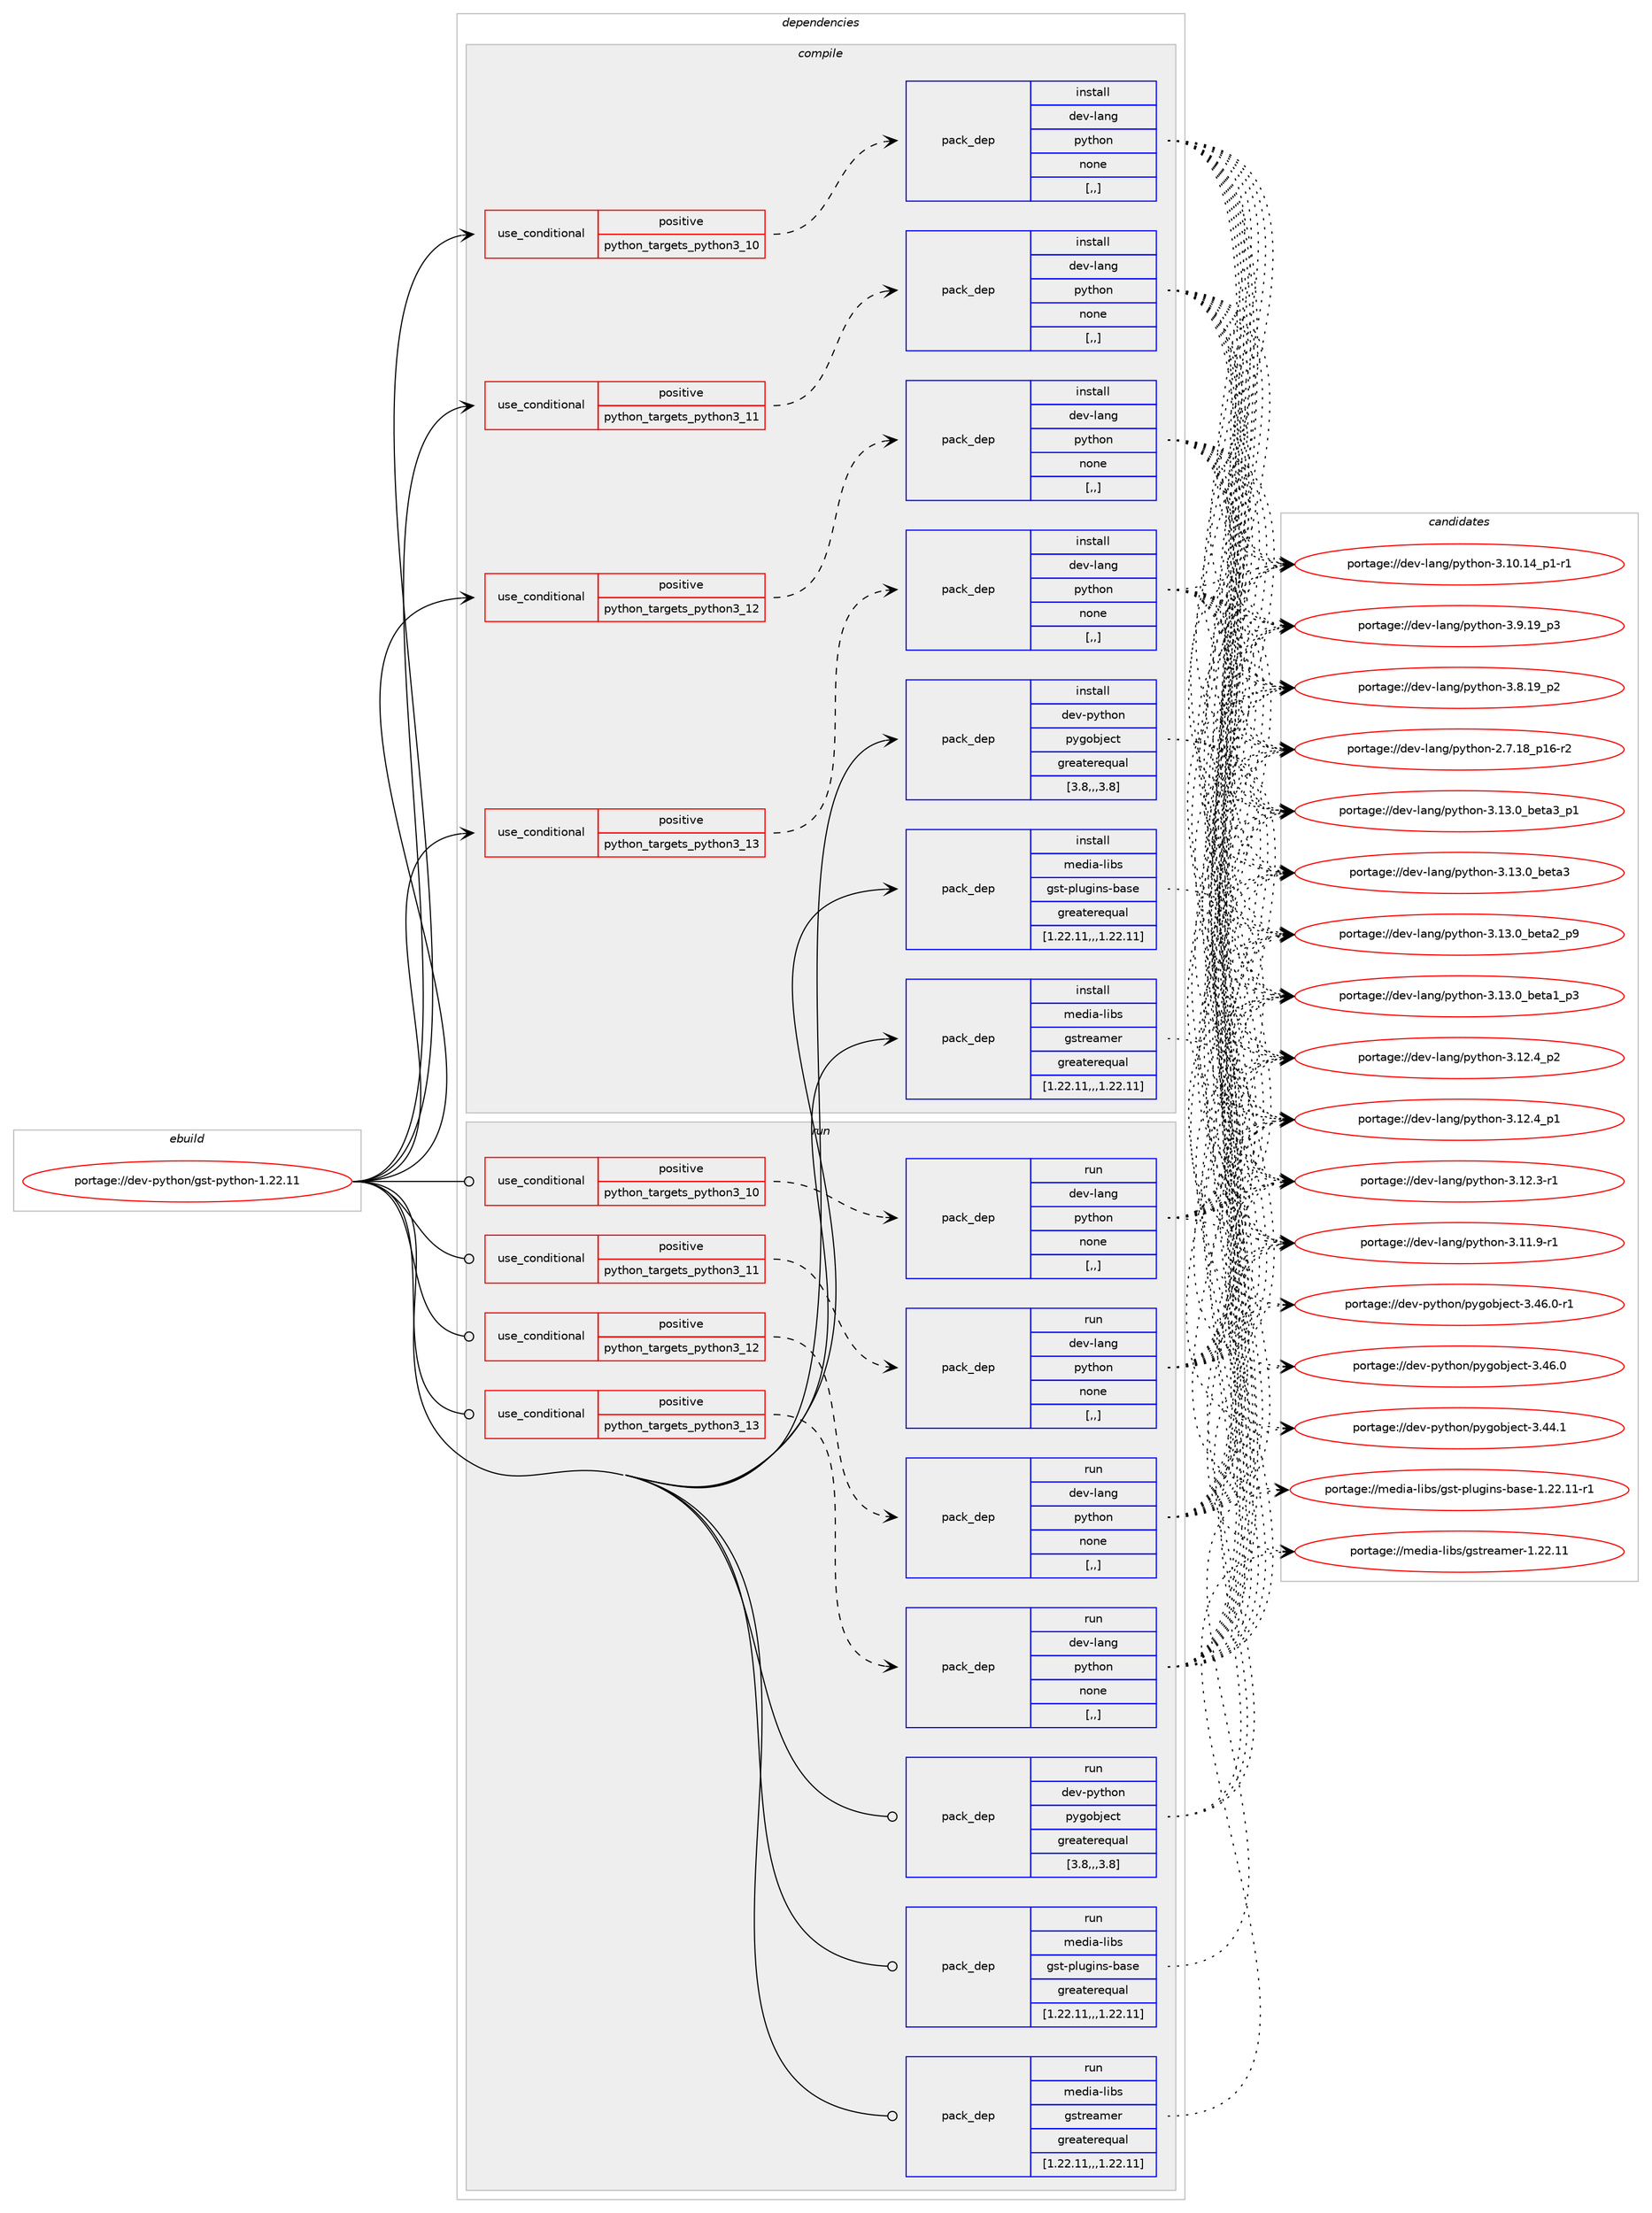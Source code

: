 digraph prolog {

# *************
# Graph options
# *************

newrank=true;
concentrate=true;
compound=true;
graph [rankdir=LR,fontname=Helvetica,fontsize=10,ranksep=1.5];#, ranksep=2.5, nodesep=0.2];
edge  [arrowhead=vee];
node  [fontname=Helvetica,fontsize=10];

# **********
# The ebuild
# **********

subgraph cluster_leftcol {
color=gray;
label=<<i>ebuild</i>>;
id [label="portage://dev-python/gst-python-1.22.11", color=red, width=4, href="../dev-python/gst-python-1.22.11.svg"];
}

# ****************
# The dependencies
# ****************

subgraph cluster_midcol {
color=gray;
label=<<i>dependencies</i>>;
subgraph cluster_compile {
fillcolor="#eeeeee";
style=filled;
label=<<i>compile</i>>;
subgraph cond33074 {
dependency146870 [label=<<TABLE BORDER="0" CELLBORDER="1" CELLSPACING="0" CELLPADDING="4"><TR><TD ROWSPAN="3" CELLPADDING="10">use_conditional</TD></TR><TR><TD>positive</TD></TR><TR><TD>python_targets_python3_10</TD></TR></TABLE>>, shape=none, color=red];
subgraph pack112547 {
dependency146871 [label=<<TABLE BORDER="0" CELLBORDER="1" CELLSPACING="0" CELLPADDING="4" WIDTH="220"><TR><TD ROWSPAN="6" CELLPADDING="30">pack_dep</TD></TR><TR><TD WIDTH="110">install</TD></TR><TR><TD>dev-lang</TD></TR><TR><TD>python</TD></TR><TR><TD>none</TD></TR><TR><TD>[,,]</TD></TR></TABLE>>, shape=none, color=blue];
}
dependency146870:e -> dependency146871:w [weight=20,style="dashed",arrowhead="vee"];
}
id:e -> dependency146870:w [weight=20,style="solid",arrowhead="vee"];
subgraph cond33075 {
dependency146872 [label=<<TABLE BORDER="0" CELLBORDER="1" CELLSPACING="0" CELLPADDING="4"><TR><TD ROWSPAN="3" CELLPADDING="10">use_conditional</TD></TR><TR><TD>positive</TD></TR><TR><TD>python_targets_python3_11</TD></TR></TABLE>>, shape=none, color=red];
subgraph pack112548 {
dependency146873 [label=<<TABLE BORDER="0" CELLBORDER="1" CELLSPACING="0" CELLPADDING="4" WIDTH="220"><TR><TD ROWSPAN="6" CELLPADDING="30">pack_dep</TD></TR><TR><TD WIDTH="110">install</TD></TR><TR><TD>dev-lang</TD></TR><TR><TD>python</TD></TR><TR><TD>none</TD></TR><TR><TD>[,,]</TD></TR></TABLE>>, shape=none, color=blue];
}
dependency146872:e -> dependency146873:w [weight=20,style="dashed",arrowhead="vee"];
}
id:e -> dependency146872:w [weight=20,style="solid",arrowhead="vee"];
subgraph cond33076 {
dependency146874 [label=<<TABLE BORDER="0" CELLBORDER="1" CELLSPACING="0" CELLPADDING="4"><TR><TD ROWSPAN="3" CELLPADDING="10">use_conditional</TD></TR><TR><TD>positive</TD></TR><TR><TD>python_targets_python3_12</TD></TR></TABLE>>, shape=none, color=red];
subgraph pack112549 {
dependency146875 [label=<<TABLE BORDER="0" CELLBORDER="1" CELLSPACING="0" CELLPADDING="4" WIDTH="220"><TR><TD ROWSPAN="6" CELLPADDING="30">pack_dep</TD></TR><TR><TD WIDTH="110">install</TD></TR><TR><TD>dev-lang</TD></TR><TR><TD>python</TD></TR><TR><TD>none</TD></TR><TR><TD>[,,]</TD></TR></TABLE>>, shape=none, color=blue];
}
dependency146874:e -> dependency146875:w [weight=20,style="dashed",arrowhead="vee"];
}
id:e -> dependency146874:w [weight=20,style="solid",arrowhead="vee"];
subgraph cond33077 {
dependency146876 [label=<<TABLE BORDER="0" CELLBORDER="1" CELLSPACING="0" CELLPADDING="4"><TR><TD ROWSPAN="3" CELLPADDING="10">use_conditional</TD></TR><TR><TD>positive</TD></TR><TR><TD>python_targets_python3_13</TD></TR></TABLE>>, shape=none, color=red];
subgraph pack112550 {
dependency146877 [label=<<TABLE BORDER="0" CELLBORDER="1" CELLSPACING="0" CELLPADDING="4" WIDTH="220"><TR><TD ROWSPAN="6" CELLPADDING="30">pack_dep</TD></TR><TR><TD WIDTH="110">install</TD></TR><TR><TD>dev-lang</TD></TR><TR><TD>python</TD></TR><TR><TD>none</TD></TR><TR><TD>[,,]</TD></TR></TABLE>>, shape=none, color=blue];
}
dependency146876:e -> dependency146877:w [weight=20,style="dashed",arrowhead="vee"];
}
id:e -> dependency146876:w [weight=20,style="solid",arrowhead="vee"];
subgraph pack112551 {
dependency146878 [label=<<TABLE BORDER="0" CELLBORDER="1" CELLSPACING="0" CELLPADDING="4" WIDTH="220"><TR><TD ROWSPAN="6" CELLPADDING="30">pack_dep</TD></TR><TR><TD WIDTH="110">install</TD></TR><TR><TD>dev-python</TD></TR><TR><TD>pygobject</TD></TR><TR><TD>greaterequal</TD></TR><TR><TD>[3.8,,,3.8]</TD></TR></TABLE>>, shape=none, color=blue];
}
id:e -> dependency146878:w [weight=20,style="solid",arrowhead="vee"];
subgraph pack112552 {
dependency146879 [label=<<TABLE BORDER="0" CELLBORDER="1" CELLSPACING="0" CELLPADDING="4" WIDTH="220"><TR><TD ROWSPAN="6" CELLPADDING="30">pack_dep</TD></TR><TR><TD WIDTH="110">install</TD></TR><TR><TD>media-libs</TD></TR><TR><TD>gst-plugins-base</TD></TR><TR><TD>greaterequal</TD></TR><TR><TD>[1.22.11,,,1.22.11]</TD></TR></TABLE>>, shape=none, color=blue];
}
id:e -> dependency146879:w [weight=20,style="solid",arrowhead="vee"];
subgraph pack112553 {
dependency146880 [label=<<TABLE BORDER="0" CELLBORDER="1" CELLSPACING="0" CELLPADDING="4" WIDTH="220"><TR><TD ROWSPAN="6" CELLPADDING="30">pack_dep</TD></TR><TR><TD WIDTH="110">install</TD></TR><TR><TD>media-libs</TD></TR><TR><TD>gstreamer</TD></TR><TR><TD>greaterequal</TD></TR><TR><TD>[1.22.11,,,1.22.11]</TD></TR></TABLE>>, shape=none, color=blue];
}
id:e -> dependency146880:w [weight=20,style="solid",arrowhead="vee"];
}
subgraph cluster_compileandrun {
fillcolor="#eeeeee";
style=filled;
label=<<i>compile and run</i>>;
}
subgraph cluster_run {
fillcolor="#eeeeee";
style=filled;
label=<<i>run</i>>;
subgraph cond33078 {
dependency146881 [label=<<TABLE BORDER="0" CELLBORDER="1" CELLSPACING="0" CELLPADDING="4"><TR><TD ROWSPAN="3" CELLPADDING="10">use_conditional</TD></TR><TR><TD>positive</TD></TR><TR><TD>python_targets_python3_10</TD></TR></TABLE>>, shape=none, color=red];
subgraph pack112554 {
dependency146882 [label=<<TABLE BORDER="0" CELLBORDER="1" CELLSPACING="0" CELLPADDING="4" WIDTH="220"><TR><TD ROWSPAN="6" CELLPADDING="30">pack_dep</TD></TR><TR><TD WIDTH="110">run</TD></TR><TR><TD>dev-lang</TD></TR><TR><TD>python</TD></TR><TR><TD>none</TD></TR><TR><TD>[,,]</TD></TR></TABLE>>, shape=none, color=blue];
}
dependency146881:e -> dependency146882:w [weight=20,style="dashed",arrowhead="vee"];
}
id:e -> dependency146881:w [weight=20,style="solid",arrowhead="odot"];
subgraph cond33079 {
dependency146883 [label=<<TABLE BORDER="0" CELLBORDER="1" CELLSPACING="0" CELLPADDING="4"><TR><TD ROWSPAN="3" CELLPADDING="10">use_conditional</TD></TR><TR><TD>positive</TD></TR><TR><TD>python_targets_python3_11</TD></TR></TABLE>>, shape=none, color=red];
subgraph pack112555 {
dependency146884 [label=<<TABLE BORDER="0" CELLBORDER="1" CELLSPACING="0" CELLPADDING="4" WIDTH="220"><TR><TD ROWSPAN="6" CELLPADDING="30">pack_dep</TD></TR><TR><TD WIDTH="110">run</TD></TR><TR><TD>dev-lang</TD></TR><TR><TD>python</TD></TR><TR><TD>none</TD></TR><TR><TD>[,,]</TD></TR></TABLE>>, shape=none, color=blue];
}
dependency146883:e -> dependency146884:w [weight=20,style="dashed",arrowhead="vee"];
}
id:e -> dependency146883:w [weight=20,style="solid",arrowhead="odot"];
subgraph cond33080 {
dependency146885 [label=<<TABLE BORDER="0" CELLBORDER="1" CELLSPACING="0" CELLPADDING="4"><TR><TD ROWSPAN="3" CELLPADDING="10">use_conditional</TD></TR><TR><TD>positive</TD></TR><TR><TD>python_targets_python3_12</TD></TR></TABLE>>, shape=none, color=red];
subgraph pack112556 {
dependency146886 [label=<<TABLE BORDER="0" CELLBORDER="1" CELLSPACING="0" CELLPADDING="4" WIDTH="220"><TR><TD ROWSPAN="6" CELLPADDING="30">pack_dep</TD></TR><TR><TD WIDTH="110">run</TD></TR><TR><TD>dev-lang</TD></TR><TR><TD>python</TD></TR><TR><TD>none</TD></TR><TR><TD>[,,]</TD></TR></TABLE>>, shape=none, color=blue];
}
dependency146885:e -> dependency146886:w [weight=20,style="dashed",arrowhead="vee"];
}
id:e -> dependency146885:w [weight=20,style="solid",arrowhead="odot"];
subgraph cond33081 {
dependency146887 [label=<<TABLE BORDER="0" CELLBORDER="1" CELLSPACING="0" CELLPADDING="4"><TR><TD ROWSPAN="3" CELLPADDING="10">use_conditional</TD></TR><TR><TD>positive</TD></TR><TR><TD>python_targets_python3_13</TD></TR></TABLE>>, shape=none, color=red];
subgraph pack112557 {
dependency146888 [label=<<TABLE BORDER="0" CELLBORDER="1" CELLSPACING="0" CELLPADDING="4" WIDTH="220"><TR><TD ROWSPAN="6" CELLPADDING="30">pack_dep</TD></TR><TR><TD WIDTH="110">run</TD></TR><TR><TD>dev-lang</TD></TR><TR><TD>python</TD></TR><TR><TD>none</TD></TR><TR><TD>[,,]</TD></TR></TABLE>>, shape=none, color=blue];
}
dependency146887:e -> dependency146888:w [weight=20,style="dashed",arrowhead="vee"];
}
id:e -> dependency146887:w [weight=20,style="solid",arrowhead="odot"];
subgraph pack112558 {
dependency146889 [label=<<TABLE BORDER="0" CELLBORDER="1" CELLSPACING="0" CELLPADDING="4" WIDTH="220"><TR><TD ROWSPAN="6" CELLPADDING="30">pack_dep</TD></TR><TR><TD WIDTH="110">run</TD></TR><TR><TD>dev-python</TD></TR><TR><TD>pygobject</TD></TR><TR><TD>greaterequal</TD></TR><TR><TD>[3.8,,,3.8]</TD></TR></TABLE>>, shape=none, color=blue];
}
id:e -> dependency146889:w [weight=20,style="solid",arrowhead="odot"];
subgraph pack112559 {
dependency146890 [label=<<TABLE BORDER="0" CELLBORDER="1" CELLSPACING="0" CELLPADDING="4" WIDTH="220"><TR><TD ROWSPAN="6" CELLPADDING="30">pack_dep</TD></TR><TR><TD WIDTH="110">run</TD></TR><TR><TD>media-libs</TD></TR><TR><TD>gst-plugins-base</TD></TR><TR><TD>greaterequal</TD></TR><TR><TD>[1.22.11,,,1.22.11]</TD></TR></TABLE>>, shape=none, color=blue];
}
id:e -> dependency146890:w [weight=20,style="solid",arrowhead="odot"];
subgraph pack112560 {
dependency146891 [label=<<TABLE BORDER="0" CELLBORDER="1" CELLSPACING="0" CELLPADDING="4" WIDTH="220"><TR><TD ROWSPAN="6" CELLPADDING="30">pack_dep</TD></TR><TR><TD WIDTH="110">run</TD></TR><TR><TD>media-libs</TD></TR><TR><TD>gstreamer</TD></TR><TR><TD>greaterequal</TD></TR><TR><TD>[1.22.11,,,1.22.11]</TD></TR></TABLE>>, shape=none, color=blue];
}
id:e -> dependency146891:w [weight=20,style="solid",arrowhead="odot"];
}
}

# **************
# The candidates
# **************

subgraph cluster_choices {
rank=same;
color=gray;
label=<<i>candidates</i>>;

subgraph choice112547 {
color=black;
nodesep=1;
choice10010111845108971101034711212111610411111045514649514648959810111697519511249 [label="portage://dev-lang/python-3.13.0_beta3_p1", color=red, width=4,href="../dev-lang/python-3.13.0_beta3_p1.svg"];
choice1001011184510897110103471121211161041111104551464951464895981011169751 [label="portage://dev-lang/python-3.13.0_beta3", color=red, width=4,href="../dev-lang/python-3.13.0_beta3.svg"];
choice10010111845108971101034711212111610411111045514649514648959810111697509511257 [label="portage://dev-lang/python-3.13.0_beta2_p9", color=red, width=4,href="../dev-lang/python-3.13.0_beta2_p9.svg"];
choice10010111845108971101034711212111610411111045514649514648959810111697499511251 [label="portage://dev-lang/python-3.13.0_beta1_p3", color=red, width=4,href="../dev-lang/python-3.13.0_beta1_p3.svg"];
choice100101118451089711010347112121116104111110455146495046529511250 [label="portage://dev-lang/python-3.12.4_p2", color=red, width=4,href="../dev-lang/python-3.12.4_p2.svg"];
choice100101118451089711010347112121116104111110455146495046529511249 [label="portage://dev-lang/python-3.12.4_p1", color=red, width=4,href="../dev-lang/python-3.12.4_p1.svg"];
choice100101118451089711010347112121116104111110455146495046514511449 [label="portage://dev-lang/python-3.12.3-r1", color=red, width=4,href="../dev-lang/python-3.12.3-r1.svg"];
choice100101118451089711010347112121116104111110455146494946574511449 [label="portage://dev-lang/python-3.11.9-r1", color=red, width=4,href="../dev-lang/python-3.11.9-r1.svg"];
choice100101118451089711010347112121116104111110455146494846495295112494511449 [label="portage://dev-lang/python-3.10.14_p1-r1", color=red, width=4,href="../dev-lang/python-3.10.14_p1-r1.svg"];
choice100101118451089711010347112121116104111110455146574649579511251 [label="portage://dev-lang/python-3.9.19_p3", color=red, width=4,href="../dev-lang/python-3.9.19_p3.svg"];
choice100101118451089711010347112121116104111110455146564649579511250 [label="portage://dev-lang/python-3.8.19_p2", color=red, width=4,href="../dev-lang/python-3.8.19_p2.svg"];
choice100101118451089711010347112121116104111110455046554649569511249544511450 [label="portage://dev-lang/python-2.7.18_p16-r2", color=red, width=4,href="../dev-lang/python-2.7.18_p16-r2.svg"];
dependency146871:e -> choice10010111845108971101034711212111610411111045514649514648959810111697519511249:w [style=dotted,weight="100"];
dependency146871:e -> choice1001011184510897110103471121211161041111104551464951464895981011169751:w [style=dotted,weight="100"];
dependency146871:e -> choice10010111845108971101034711212111610411111045514649514648959810111697509511257:w [style=dotted,weight="100"];
dependency146871:e -> choice10010111845108971101034711212111610411111045514649514648959810111697499511251:w [style=dotted,weight="100"];
dependency146871:e -> choice100101118451089711010347112121116104111110455146495046529511250:w [style=dotted,weight="100"];
dependency146871:e -> choice100101118451089711010347112121116104111110455146495046529511249:w [style=dotted,weight="100"];
dependency146871:e -> choice100101118451089711010347112121116104111110455146495046514511449:w [style=dotted,weight="100"];
dependency146871:e -> choice100101118451089711010347112121116104111110455146494946574511449:w [style=dotted,weight="100"];
dependency146871:e -> choice100101118451089711010347112121116104111110455146494846495295112494511449:w [style=dotted,weight="100"];
dependency146871:e -> choice100101118451089711010347112121116104111110455146574649579511251:w [style=dotted,weight="100"];
dependency146871:e -> choice100101118451089711010347112121116104111110455146564649579511250:w [style=dotted,weight="100"];
dependency146871:e -> choice100101118451089711010347112121116104111110455046554649569511249544511450:w [style=dotted,weight="100"];
}
subgraph choice112548 {
color=black;
nodesep=1;
choice10010111845108971101034711212111610411111045514649514648959810111697519511249 [label="portage://dev-lang/python-3.13.0_beta3_p1", color=red, width=4,href="../dev-lang/python-3.13.0_beta3_p1.svg"];
choice1001011184510897110103471121211161041111104551464951464895981011169751 [label="portage://dev-lang/python-3.13.0_beta3", color=red, width=4,href="../dev-lang/python-3.13.0_beta3.svg"];
choice10010111845108971101034711212111610411111045514649514648959810111697509511257 [label="portage://dev-lang/python-3.13.0_beta2_p9", color=red, width=4,href="../dev-lang/python-3.13.0_beta2_p9.svg"];
choice10010111845108971101034711212111610411111045514649514648959810111697499511251 [label="portage://dev-lang/python-3.13.0_beta1_p3", color=red, width=4,href="../dev-lang/python-3.13.0_beta1_p3.svg"];
choice100101118451089711010347112121116104111110455146495046529511250 [label="portage://dev-lang/python-3.12.4_p2", color=red, width=4,href="../dev-lang/python-3.12.4_p2.svg"];
choice100101118451089711010347112121116104111110455146495046529511249 [label="portage://dev-lang/python-3.12.4_p1", color=red, width=4,href="../dev-lang/python-3.12.4_p1.svg"];
choice100101118451089711010347112121116104111110455146495046514511449 [label="portage://dev-lang/python-3.12.3-r1", color=red, width=4,href="../dev-lang/python-3.12.3-r1.svg"];
choice100101118451089711010347112121116104111110455146494946574511449 [label="portage://dev-lang/python-3.11.9-r1", color=red, width=4,href="../dev-lang/python-3.11.9-r1.svg"];
choice100101118451089711010347112121116104111110455146494846495295112494511449 [label="portage://dev-lang/python-3.10.14_p1-r1", color=red, width=4,href="../dev-lang/python-3.10.14_p1-r1.svg"];
choice100101118451089711010347112121116104111110455146574649579511251 [label="portage://dev-lang/python-3.9.19_p3", color=red, width=4,href="../dev-lang/python-3.9.19_p3.svg"];
choice100101118451089711010347112121116104111110455146564649579511250 [label="portage://dev-lang/python-3.8.19_p2", color=red, width=4,href="../dev-lang/python-3.8.19_p2.svg"];
choice100101118451089711010347112121116104111110455046554649569511249544511450 [label="portage://dev-lang/python-2.7.18_p16-r2", color=red, width=4,href="../dev-lang/python-2.7.18_p16-r2.svg"];
dependency146873:e -> choice10010111845108971101034711212111610411111045514649514648959810111697519511249:w [style=dotted,weight="100"];
dependency146873:e -> choice1001011184510897110103471121211161041111104551464951464895981011169751:w [style=dotted,weight="100"];
dependency146873:e -> choice10010111845108971101034711212111610411111045514649514648959810111697509511257:w [style=dotted,weight="100"];
dependency146873:e -> choice10010111845108971101034711212111610411111045514649514648959810111697499511251:w [style=dotted,weight="100"];
dependency146873:e -> choice100101118451089711010347112121116104111110455146495046529511250:w [style=dotted,weight="100"];
dependency146873:e -> choice100101118451089711010347112121116104111110455146495046529511249:w [style=dotted,weight="100"];
dependency146873:e -> choice100101118451089711010347112121116104111110455146495046514511449:w [style=dotted,weight="100"];
dependency146873:e -> choice100101118451089711010347112121116104111110455146494946574511449:w [style=dotted,weight="100"];
dependency146873:e -> choice100101118451089711010347112121116104111110455146494846495295112494511449:w [style=dotted,weight="100"];
dependency146873:e -> choice100101118451089711010347112121116104111110455146574649579511251:w [style=dotted,weight="100"];
dependency146873:e -> choice100101118451089711010347112121116104111110455146564649579511250:w [style=dotted,weight="100"];
dependency146873:e -> choice100101118451089711010347112121116104111110455046554649569511249544511450:w [style=dotted,weight="100"];
}
subgraph choice112549 {
color=black;
nodesep=1;
choice10010111845108971101034711212111610411111045514649514648959810111697519511249 [label="portage://dev-lang/python-3.13.0_beta3_p1", color=red, width=4,href="../dev-lang/python-3.13.0_beta3_p1.svg"];
choice1001011184510897110103471121211161041111104551464951464895981011169751 [label="portage://dev-lang/python-3.13.0_beta3", color=red, width=4,href="../dev-lang/python-3.13.0_beta3.svg"];
choice10010111845108971101034711212111610411111045514649514648959810111697509511257 [label="portage://dev-lang/python-3.13.0_beta2_p9", color=red, width=4,href="../dev-lang/python-3.13.0_beta2_p9.svg"];
choice10010111845108971101034711212111610411111045514649514648959810111697499511251 [label="portage://dev-lang/python-3.13.0_beta1_p3", color=red, width=4,href="../dev-lang/python-3.13.0_beta1_p3.svg"];
choice100101118451089711010347112121116104111110455146495046529511250 [label="portage://dev-lang/python-3.12.4_p2", color=red, width=4,href="../dev-lang/python-3.12.4_p2.svg"];
choice100101118451089711010347112121116104111110455146495046529511249 [label="portage://dev-lang/python-3.12.4_p1", color=red, width=4,href="../dev-lang/python-3.12.4_p1.svg"];
choice100101118451089711010347112121116104111110455146495046514511449 [label="portage://dev-lang/python-3.12.3-r1", color=red, width=4,href="../dev-lang/python-3.12.3-r1.svg"];
choice100101118451089711010347112121116104111110455146494946574511449 [label="portage://dev-lang/python-3.11.9-r1", color=red, width=4,href="../dev-lang/python-3.11.9-r1.svg"];
choice100101118451089711010347112121116104111110455146494846495295112494511449 [label="portage://dev-lang/python-3.10.14_p1-r1", color=red, width=4,href="../dev-lang/python-3.10.14_p1-r1.svg"];
choice100101118451089711010347112121116104111110455146574649579511251 [label="portage://dev-lang/python-3.9.19_p3", color=red, width=4,href="../dev-lang/python-3.9.19_p3.svg"];
choice100101118451089711010347112121116104111110455146564649579511250 [label="portage://dev-lang/python-3.8.19_p2", color=red, width=4,href="../dev-lang/python-3.8.19_p2.svg"];
choice100101118451089711010347112121116104111110455046554649569511249544511450 [label="portage://dev-lang/python-2.7.18_p16-r2", color=red, width=4,href="../dev-lang/python-2.7.18_p16-r2.svg"];
dependency146875:e -> choice10010111845108971101034711212111610411111045514649514648959810111697519511249:w [style=dotted,weight="100"];
dependency146875:e -> choice1001011184510897110103471121211161041111104551464951464895981011169751:w [style=dotted,weight="100"];
dependency146875:e -> choice10010111845108971101034711212111610411111045514649514648959810111697509511257:w [style=dotted,weight="100"];
dependency146875:e -> choice10010111845108971101034711212111610411111045514649514648959810111697499511251:w [style=dotted,weight="100"];
dependency146875:e -> choice100101118451089711010347112121116104111110455146495046529511250:w [style=dotted,weight="100"];
dependency146875:e -> choice100101118451089711010347112121116104111110455146495046529511249:w [style=dotted,weight="100"];
dependency146875:e -> choice100101118451089711010347112121116104111110455146495046514511449:w [style=dotted,weight="100"];
dependency146875:e -> choice100101118451089711010347112121116104111110455146494946574511449:w [style=dotted,weight="100"];
dependency146875:e -> choice100101118451089711010347112121116104111110455146494846495295112494511449:w [style=dotted,weight="100"];
dependency146875:e -> choice100101118451089711010347112121116104111110455146574649579511251:w [style=dotted,weight="100"];
dependency146875:e -> choice100101118451089711010347112121116104111110455146564649579511250:w [style=dotted,weight="100"];
dependency146875:e -> choice100101118451089711010347112121116104111110455046554649569511249544511450:w [style=dotted,weight="100"];
}
subgraph choice112550 {
color=black;
nodesep=1;
choice10010111845108971101034711212111610411111045514649514648959810111697519511249 [label="portage://dev-lang/python-3.13.0_beta3_p1", color=red, width=4,href="../dev-lang/python-3.13.0_beta3_p1.svg"];
choice1001011184510897110103471121211161041111104551464951464895981011169751 [label="portage://dev-lang/python-3.13.0_beta3", color=red, width=4,href="../dev-lang/python-3.13.0_beta3.svg"];
choice10010111845108971101034711212111610411111045514649514648959810111697509511257 [label="portage://dev-lang/python-3.13.0_beta2_p9", color=red, width=4,href="../dev-lang/python-3.13.0_beta2_p9.svg"];
choice10010111845108971101034711212111610411111045514649514648959810111697499511251 [label="portage://dev-lang/python-3.13.0_beta1_p3", color=red, width=4,href="../dev-lang/python-3.13.0_beta1_p3.svg"];
choice100101118451089711010347112121116104111110455146495046529511250 [label="portage://dev-lang/python-3.12.4_p2", color=red, width=4,href="../dev-lang/python-3.12.4_p2.svg"];
choice100101118451089711010347112121116104111110455146495046529511249 [label="portage://dev-lang/python-3.12.4_p1", color=red, width=4,href="../dev-lang/python-3.12.4_p1.svg"];
choice100101118451089711010347112121116104111110455146495046514511449 [label="portage://dev-lang/python-3.12.3-r1", color=red, width=4,href="../dev-lang/python-3.12.3-r1.svg"];
choice100101118451089711010347112121116104111110455146494946574511449 [label="portage://dev-lang/python-3.11.9-r1", color=red, width=4,href="../dev-lang/python-3.11.9-r1.svg"];
choice100101118451089711010347112121116104111110455146494846495295112494511449 [label="portage://dev-lang/python-3.10.14_p1-r1", color=red, width=4,href="../dev-lang/python-3.10.14_p1-r1.svg"];
choice100101118451089711010347112121116104111110455146574649579511251 [label="portage://dev-lang/python-3.9.19_p3", color=red, width=4,href="../dev-lang/python-3.9.19_p3.svg"];
choice100101118451089711010347112121116104111110455146564649579511250 [label="portage://dev-lang/python-3.8.19_p2", color=red, width=4,href="../dev-lang/python-3.8.19_p2.svg"];
choice100101118451089711010347112121116104111110455046554649569511249544511450 [label="portage://dev-lang/python-2.7.18_p16-r2", color=red, width=4,href="../dev-lang/python-2.7.18_p16-r2.svg"];
dependency146877:e -> choice10010111845108971101034711212111610411111045514649514648959810111697519511249:w [style=dotted,weight="100"];
dependency146877:e -> choice1001011184510897110103471121211161041111104551464951464895981011169751:w [style=dotted,weight="100"];
dependency146877:e -> choice10010111845108971101034711212111610411111045514649514648959810111697509511257:w [style=dotted,weight="100"];
dependency146877:e -> choice10010111845108971101034711212111610411111045514649514648959810111697499511251:w [style=dotted,weight="100"];
dependency146877:e -> choice100101118451089711010347112121116104111110455146495046529511250:w [style=dotted,weight="100"];
dependency146877:e -> choice100101118451089711010347112121116104111110455146495046529511249:w [style=dotted,weight="100"];
dependency146877:e -> choice100101118451089711010347112121116104111110455146495046514511449:w [style=dotted,weight="100"];
dependency146877:e -> choice100101118451089711010347112121116104111110455146494946574511449:w [style=dotted,weight="100"];
dependency146877:e -> choice100101118451089711010347112121116104111110455146494846495295112494511449:w [style=dotted,weight="100"];
dependency146877:e -> choice100101118451089711010347112121116104111110455146574649579511251:w [style=dotted,weight="100"];
dependency146877:e -> choice100101118451089711010347112121116104111110455146564649579511250:w [style=dotted,weight="100"];
dependency146877:e -> choice100101118451089711010347112121116104111110455046554649569511249544511450:w [style=dotted,weight="100"];
}
subgraph choice112551 {
color=black;
nodesep=1;
choice10010111845112121116104111110471121211031119810610199116455146525446484511449 [label="portage://dev-python/pygobject-3.46.0-r1", color=red, width=4,href="../dev-python/pygobject-3.46.0-r1.svg"];
choice1001011184511212111610411111047112121103111981061019911645514652544648 [label="portage://dev-python/pygobject-3.46.0", color=red, width=4,href="../dev-python/pygobject-3.46.0.svg"];
choice1001011184511212111610411111047112121103111981061019911645514652524649 [label="portage://dev-python/pygobject-3.44.1", color=red, width=4,href="../dev-python/pygobject-3.44.1.svg"];
dependency146878:e -> choice10010111845112121116104111110471121211031119810610199116455146525446484511449:w [style=dotted,weight="100"];
dependency146878:e -> choice1001011184511212111610411111047112121103111981061019911645514652544648:w [style=dotted,weight="100"];
dependency146878:e -> choice1001011184511212111610411111047112121103111981061019911645514652524649:w [style=dotted,weight="100"];
}
subgraph choice112552 {
color=black;
nodesep=1;
choice109101100105974510810598115471031151164511210811710310511011545989711510145494650504649494511449 [label="portage://media-libs/gst-plugins-base-1.22.11-r1", color=red, width=4,href="../media-libs/gst-plugins-base-1.22.11-r1.svg"];
dependency146879:e -> choice109101100105974510810598115471031151164511210811710310511011545989711510145494650504649494511449:w [style=dotted,weight="100"];
}
subgraph choice112553 {
color=black;
nodesep=1;
choice10910110010597451081059811547103115116114101971091011144549465050464949 [label="portage://media-libs/gstreamer-1.22.11", color=red, width=4,href="../media-libs/gstreamer-1.22.11.svg"];
dependency146880:e -> choice10910110010597451081059811547103115116114101971091011144549465050464949:w [style=dotted,weight="100"];
}
subgraph choice112554 {
color=black;
nodesep=1;
choice10010111845108971101034711212111610411111045514649514648959810111697519511249 [label="portage://dev-lang/python-3.13.0_beta3_p1", color=red, width=4,href="../dev-lang/python-3.13.0_beta3_p1.svg"];
choice1001011184510897110103471121211161041111104551464951464895981011169751 [label="portage://dev-lang/python-3.13.0_beta3", color=red, width=4,href="../dev-lang/python-3.13.0_beta3.svg"];
choice10010111845108971101034711212111610411111045514649514648959810111697509511257 [label="portage://dev-lang/python-3.13.0_beta2_p9", color=red, width=4,href="../dev-lang/python-3.13.0_beta2_p9.svg"];
choice10010111845108971101034711212111610411111045514649514648959810111697499511251 [label="portage://dev-lang/python-3.13.0_beta1_p3", color=red, width=4,href="../dev-lang/python-3.13.0_beta1_p3.svg"];
choice100101118451089711010347112121116104111110455146495046529511250 [label="portage://dev-lang/python-3.12.4_p2", color=red, width=4,href="../dev-lang/python-3.12.4_p2.svg"];
choice100101118451089711010347112121116104111110455146495046529511249 [label="portage://dev-lang/python-3.12.4_p1", color=red, width=4,href="../dev-lang/python-3.12.4_p1.svg"];
choice100101118451089711010347112121116104111110455146495046514511449 [label="portage://dev-lang/python-3.12.3-r1", color=red, width=4,href="../dev-lang/python-3.12.3-r1.svg"];
choice100101118451089711010347112121116104111110455146494946574511449 [label="portage://dev-lang/python-3.11.9-r1", color=red, width=4,href="../dev-lang/python-3.11.9-r1.svg"];
choice100101118451089711010347112121116104111110455146494846495295112494511449 [label="portage://dev-lang/python-3.10.14_p1-r1", color=red, width=4,href="../dev-lang/python-3.10.14_p1-r1.svg"];
choice100101118451089711010347112121116104111110455146574649579511251 [label="portage://dev-lang/python-3.9.19_p3", color=red, width=4,href="../dev-lang/python-3.9.19_p3.svg"];
choice100101118451089711010347112121116104111110455146564649579511250 [label="portage://dev-lang/python-3.8.19_p2", color=red, width=4,href="../dev-lang/python-3.8.19_p2.svg"];
choice100101118451089711010347112121116104111110455046554649569511249544511450 [label="portage://dev-lang/python-2.7.18_p16-r2", color=red, width=4,href="../dev-lang/python-2.7.18_p16-r2.svg"];
dependency146882:e -> choice10010111845108971101034711212111610411111045514649514648959810111697519511249:w [style=dotted,weight="100"];
dependency146882:e -> choice1001011184510897110103471121211161041111104551464951464895981011169751:w [style=dotted,weight="100"];
dependency146882:e -> choice10010111845108971101034711212111610411111045514649514648959810111697509511257:w [style=dotted,weight="100"];
dependency146882:e -> choice10010111845108971101034711212111610411111045514649514648959810111697499511251:w [style=dotted,weight="100"];
dependency146882:e -> choice100101118451089711010347112121116104111110455146495046529511250:w [style=dotted,weight="100"];
dependency146882:e -> choice100101118451089711010347112121116104111110455146495046529511249:w [style=dotted,weight="100"];
dependency146882:e -> choice100101118451089711010347112121116104111110455146495046514511449:w [style=dotted,weight="100"];
dependency146882:e -> choice100101118451089711010347112121116104111110455146494946574511449:w [style=dotted,weight="100"];
dependency146882:e -> choice100101118451089711010347112121116104111110455146494846495295112494511449:w [style=dotted,weight="100"];
dependency146882:e -> choice100101118451089711010347112121116104111110455146574649579511251:w [style=dotted,weight="100"];
dependency146882:e -> choice100101118451089711010347112121116104111110455146564649579511250:w [style=dotted,weight="100"];
dependency146882:e -> choice100101118451089711010347112121116104111110455046554649569511249544511450:w [style=dotted,weight="100"];
}
subgraph choice112555 {
color=black;
nodesep=1;
choice10010111845108971101034711212111610411111045514649514648959810111697519511249 [label="portage://dev-lang/python-3.13.0_beta3_p1", color=red, width=4,href="../dev-lang/python-3.13.0_beta3_p1.svg"];
choice1001011184510897110103471121211161041111104551464951464895981011169751 [label="portage://dev-lang/python-3.13.0_beta3", color=red, width=4,href="../dev-lang/python-3.13.0_beta3.svg"];
choice10010111845108971101034711212111610411111045514649514648959810111697509511257 [label="portage://dev-lang/python-3.13.0_beta2_p9", color=red, width=4,href="../dev-lang/python-3.13.0_beta2_p9.svg"];
choice10010111845108971101034711212111610411111045514649514648959810111697499511251 [label="portage://dev-lang/python-3.13.0_beta1_p3", color=red, width=4,href="../dev-lang/python-3.13.0_beta1_p3.svg"];
choice100101118451089711010347112121116104111110455146495046529511250 [label="portage://dev-lang/python-3.12.4_p2", color=red, width=4,href="../dev-lang/python-3.12.4_p2.svg"];
choice100101118451089711010347112121116104111110455146495046529511249 [label="portage://dev-lang/python-3.12.4_p1", color=red, width=4,href="../dev-lang/python-3.12.4_p1.svg"];
choice100101118451089711010347112121116104111110455146495046514511449 [label="portage://dev-lang/python-3.12.3-r1", color=red, width=4,href="../dev-lang/python-3.12.3-r1.svg"];
choice100101118451089711010347112121116104111110455146494946574511449 [label="portage://dev-lang/python-3.11.9-r1", color=red, width=4,href="../dev-lang/python-3.11.9-r1.svg"];
choice100101118451089711010347112121116104111110455146494846495295112494511449 [label="portage://dev-lang/python-3.10.14_p1-r1", color=red, width=4,href="../dev-lang/python-3.10.14_p1-r1.svg"];
choice100101118451089711010347112121116104111110455146574649579511251 [label="portage://dev-lang/python-3.9.19_p3", color=red, width=4,href="../dev-lang/python-3.9.19_p3.svg"];
choice100101118451089711010347112121116104111110455146564649579511250 [label="portage://dev-lang/python-3.8.19_p2", color=red, width=4,href="../dev-lang/python-3.8.19_p2.svg"];
choice100101118451089711010347112121116104111110455046554649569511249544511450 [label="portage://dev-lang/python-2.7.18_p16-r2", color=red, width=4,href="../dev-lang/python-2.7.18_p16-r2.svg"];
dependency146884:e -> choice10010111845108971101034711212111610411111045514649514648959810111697519511249:w [style=dotted,weight="100"];
dependency146884:e -> choice1001011184510897110103471121211161041111104551464951464895981011169751:w [style=dotted,weight="100"];
dependency146884:e -> choice10010111845108971101034711212111610411111045514649514648959810111697509511257:w [style=dotted,weight="100"];
dependency146884:e -> choice10010111845108971101034711212111610411111045514649514648959810111697499511251:w [style=dotted,weight="100"];
dependency146884:e -> choice100101118451089711010347112121116104111110455146495046529511250:w [style=dotted,weight="100"];
dependency146884:e -> choice100101118451089711010347112121116104111110455146495046529511249:w [style=dotted,weight="100"];
dependency146884:e -> choice100101118451089711010347112121116104111110455146495046514511449:w [style=dotted,weight="100"];
dependency146884:e -> choice100101118451089711010347112121116104111110455146494946574511449:w [style=dotted,weight="100"];
dependency146884:e -> choice100101118451089711010347112121116104111110455146494846495295112494511449:w [style=dotted,weight="100"];
dependency146884:e -> choice100101118451089711010347112121116104111110455146574649579511251:w [style=dotted,weight="100"];
dependency146884:e -> choice100101118451089711010347112121116104111110455146564649579511250:w [style=dotted,weight="100"];
dependency146884:e -> choice100101118451089711010347112121116104111110455046554649569511249544511450:w [style=dotted,weight="100"];
}
subgraph choice112556 {
color=black;
nodesep=1;
choice10010111845108971101034711212111610411111045514649514648959810111697519511249 [label="portage://dev-lang/python-3.13.0_beta3_p1", color=red, width=4,href="../dev-lang/python-3.13.0_beta3_p1.svg"];
choice1001011184510897110103471121211161041111104551464951464895981011169751 [label="portage://dev-lang/python-3.13.0_beta3", color=red, width=4,href="../dev-lang/python-3.13.0_beta3.svg"];
choice10010111845108971101034711212111610411111045514649514648959810111697509511257 [label="portage://dev-lang/python-3.13.0_beta2_p9", color=red, width=4,href="../dev-lang/python-3.13.0_beta2_p9.svg"];
choice10010111845108971101034711212111610411111045514649514648959810111697499511251 [label="portage://dev-lang/python-3.13.0_beta1_p3", color=red, width=4,href="../dev-lang/python-3.13.0_beta1_p3.svg"];
choice100101118451089711010347112121116104111110455146495046529511250 [label="portage://dev-lang/python-3.12.4_p2", color=red, width=4,href="../dev-lang/python-3.12.4_p2.svg"];
choice100101118451089711010347112121116104111110455146495046529511249 [label="portage://dev-lang/python-3.12.4_p1", color=red, width=4,href="../dev-lang/python-3.12.4_p1.svg"];
choice100101118451089711010347112121116104111110455146495046514511449 [label="portage://dev-lang/python-3.12.3-r1", color=red, width=4,href="../dev-lang/python-3.12.3-r1.svg"];
choice100101118451089711010347112121116104111110455146494946574511449 [label="portage://dev-lang/python-3.11.9-r1", color=red, width=4,href="../dev-lang/python-3.11.9-r1.svg"];
choice100101118451089711010347112121116104111110455146494846495295112494511449 [label="portage://dev-lang/python-3.10.14_p1-r1", color=red, width=4,href="../dev-lang/python-3.10.14_p1-r1.svg"];
choice100101118451089711010347112121116104111110455146574649579511251 [label="portage://dev-lang/python-3.9.19_p3", color=red, width=4,href="../dev-lang/python-3.9.19_p3.svg"];
choice100101118451089711010347112121116104111110455146564649579511250 [label="portage://dev-lang/python-3.8.19_p2", color=red, width=4,href="../dev-lang/python-3.8.19_p2.svg"];
choice100101118451089711010347112121116104111110455046554649569511249544511450 [label="portage://dev-lang/python-2.7.18_p16-r2", color=red, width=4,href="../dev-lang/python-2.7.18_p16-r2.svg"];
dependency146886:e -> choice10010111845108971101034711212111610411111045514649514648959810111697519511249:w [style=dotted,weight="100"];
dependency146886:e -> choice1001011184510897110103471121211161041111104551464951464895981011169751:w [style=dotted,weight="100"];
dependency146886:e -> choice10010111845108971101034711212111610411111045514649514648959810111697509511257:w [style=dotted,weight="100"];
dependency146886:e -> choice10010111845108971101034711212111610411111045514649514648959810111697499511251:w [style=dotted,weight="100"];
dependency146886:e -> choice100101118451089711010347112121116104111110455146495046529511250:w [style=dotted,weight="100"];
dependency146886:e -> choice100101118451089711010347112121116104111110455146495046529511249:w [style=dotted,weight="100"];
dependency146886:e -> choice100101118451089711010347112121116104111110455146495046514511449:w [style=dotted,weight="100"];
dependency146886:e -> choice100101118451089711010347112121116104111110455146494946574511449:w [style=dotted,weight="100"];
dependency146886:e -> choice100101118451089711010347112121116104111110455146494846495295112494511449:w [style=dotted,weight="100"];
dependency146886:e -> choice100101118451089711010347112121116104111110455146574649579511251:w [style=dotted,weight="100"];
dependency146886:e -> choice100101118451089711010347112121116104111110455146564649579511250:w [style=dotted,weight="100"];
dependency146886:e -> choice100101118451089711010347112121116104111110455046554649569511249544511450:w [style=dotted,weight="100"];
}
subgraph choice112557 {
color=black;
nodesep=1;
choice10010111845108971101034711212111610411111045514649514648959810111697519511249 [label="portage://dev-lang/python-3.13.0_beta3_p1", color=red, width=4,href="../dev-lang/python-3.13.0_beta3_p1.svg"];
choice1001011184510897110103471121211161041111104551464951464895981011169751 [label="portage://dev-lang/python-3.13.0_beta3", color=red, width=4,href="../dev-lang/python-3.13.0_beta3.svg"];
choice10010111845108971101034711212111610411111045514649514648959810111697509511257 [label="portage://dev-lang/python-3.13.0_beta2_p9", color=red, width=4,href="../dev-lang/python-3.13.0_beta2_p9.svg"];
choice10010111845108971101034711212111610411111045514649514648959810111697499511251 [label="portage://dev-lang/python-3.13.0_beta1_p3", color=red, width=4,href="../dev-lang/python-3.13.0_beta1_p3.svg"];
choice100101118451089711010347112121116104111110455146495046529511250 [label="portage://dev-lang/python-3.12.4_p2", color=red, width=4,href="../dev-lang/python-3.12.4_p2.svg"];
choice100101118451089711010347112121116104111110455146495046529511249 [label="portage://dev-lang/python-3.12.4_p1", color=red, width=4,href="../dev-lang/python-3.12.4_p1.svg"];
choice100101118451089711010347112121116104111110455146495046514511449 [label="portage://dev-lang/python-3.12.3-r1", color=red, width=4,href="../dev-lang/python-3.12.3-r1.svg"];
choice100101118451089711010347112121116104111110455146494946574511449 [label="portage://dev-lang/python-3.11.9-r1", color=red, width=4,href="../dev-lang/python-3.11.9-r1.svg"];
choice100101118451089711010347112121116104111110455146494846495295112494511449 [label="portage://dev-lang/python-3.10.14_p1-r1", color=red, width=4,href="../dev-lang/python-3.10.14_p1-r1.svg"];
choice100101118451089711010347112121116104111110455146574649579511251 [label="portage://dev-lang/python-3.9.19_p3", color=red, width=4,href="../dev-lang/python-3.9.19_p3.svg"];
choice100101118451089711010347112121116104111110455146564649579511250 [label="portage://dev-lang/python-3.8.19_p2", color=red, width=4,href="../dev-lang/python-3.8.19_p2.svg"];
choice100101118451089711010347112121116104111110455046554649569511249544511450 [label="portage://dev-lang/python-2.7.18_p16-r2", color=red, width=4,href="../dev-lang/python-2.7.18_p16-r2.svg"];
dependency146888:e -> choice10010111845108971101034711212111610411111045514649514648959810111697519511249:w [style=dotted,weight="100"];
dependency146888:e -> choice1001011184510897110103471121211161041111104551464951464895981011169751:w [style=dotted,weight="100"];
dependency146888:e -> choice10010111845108971101034711212111610411111045514649514648959810111697509511257:w [style=dotted,weight="100"];
dependency146888:e -> choice10010111845108971101034711212111610411111045514649514648959810111697499511251:w [style=dotted,weight="100"];
dependency146888:e -> choice100101118451089711010347112121116104111110455146495046529511250:w [style=dotted,weight="100"];
dependency146888:e -> choice100101118451089711010347112121116104111110455146495046529511249:w [style=dotted,weight="100"];
dependency146888:e -> choice100101118451089711010347112121116104111110455146495046514511449:w [style=dotted,weight="100"];
dependency146888:e -> choice100101118451089711010347112121116104111110455146494946574511449:w [style=dotted,weight="100"];
dependency146888:e -> choice100101118451089711010347112121116104111110455146494846495295112494511449:w [style=dotted,weight="100"];
dependency146888:e -> choice100101118451089711010347112121116104111110455146574649579511251:w [style=dotted,weight="100"];
dependency146888:e -> choice100101118451089711010347112121116104111110455146564649579511250:w [style=dotted,weight="100"];
dependency146888:e -> choice100101118451089711010347112121116104111110455046554649569511249544511450:w [style=dotted,weight="100"];
}
subgraph choice112558 {
color=black;
nodesep=1;
choice10010111845112121116104111110471121211031119810610199116455146525446484511449 [label="portage://dev-python/pygobject-3.46.0-r1", color=red, width=4,href="../dev-python/pygobject-3.46.0-r1.svg"];
choice1001011184511212111610411111047112121103111981061019911645514652544648 [label="portage://dev-python/pygobject-3.46.0", color=red, width=4,href="../dev-python/pygobject-3.46.0.svg"];
choice1001011184511212111610411111047112121103111981061019911645514652524649 [label="portage://dev-python/pygobject-3.44.1", color=red, width=4,href="../dev-python/pygobject-3.44.1.svg"];
dependency146889:e -> choice10010111845112121116104111110471121211031119810610199116455146525446484511449:w [style=dotted,weight="100"];
dependency146889:e -> choice1001011184511212111610411111047112121103111981061019911645514652544648:w [style=dotted,weight="100"];
dependency146889:e -> choice1001011184511212111610411111047112121103111981061019911645514652524649:w [style=dotted,weight="100"];
}
subgraph choice112559 {
color=black;
nodesep=1;
choice109101100105974510810598115471031151164511210811710310511011545989711510145494650504649494511449 [label="portage://media-libs/gst-plugins-base-1.22.11-r1", color=red, width=4,href="../media-libs/gst-plugins-base-1.22.11-r1.svg"];
dependency146890:e -> choice109101100105974510810598115471031151164511210811710310511011545989711510145494650504649494511449:w [style=dotted,weight="100"];
}
subgraph choice112560 {
color=black;
nodesep=1;
choice10910110010597451081059811547103115116114101971091011144549465050464949 [label="portage://media-libs/gstreamer-1.22.11", color=red, width=4,href="../media-libs/gstreamer-1.22.11.svg"];
dependency146891:e -> choice10910110010597451081059811547103115116114101971091011144549465050464949:w [style=dotted,weight="100"];
}
}

}
